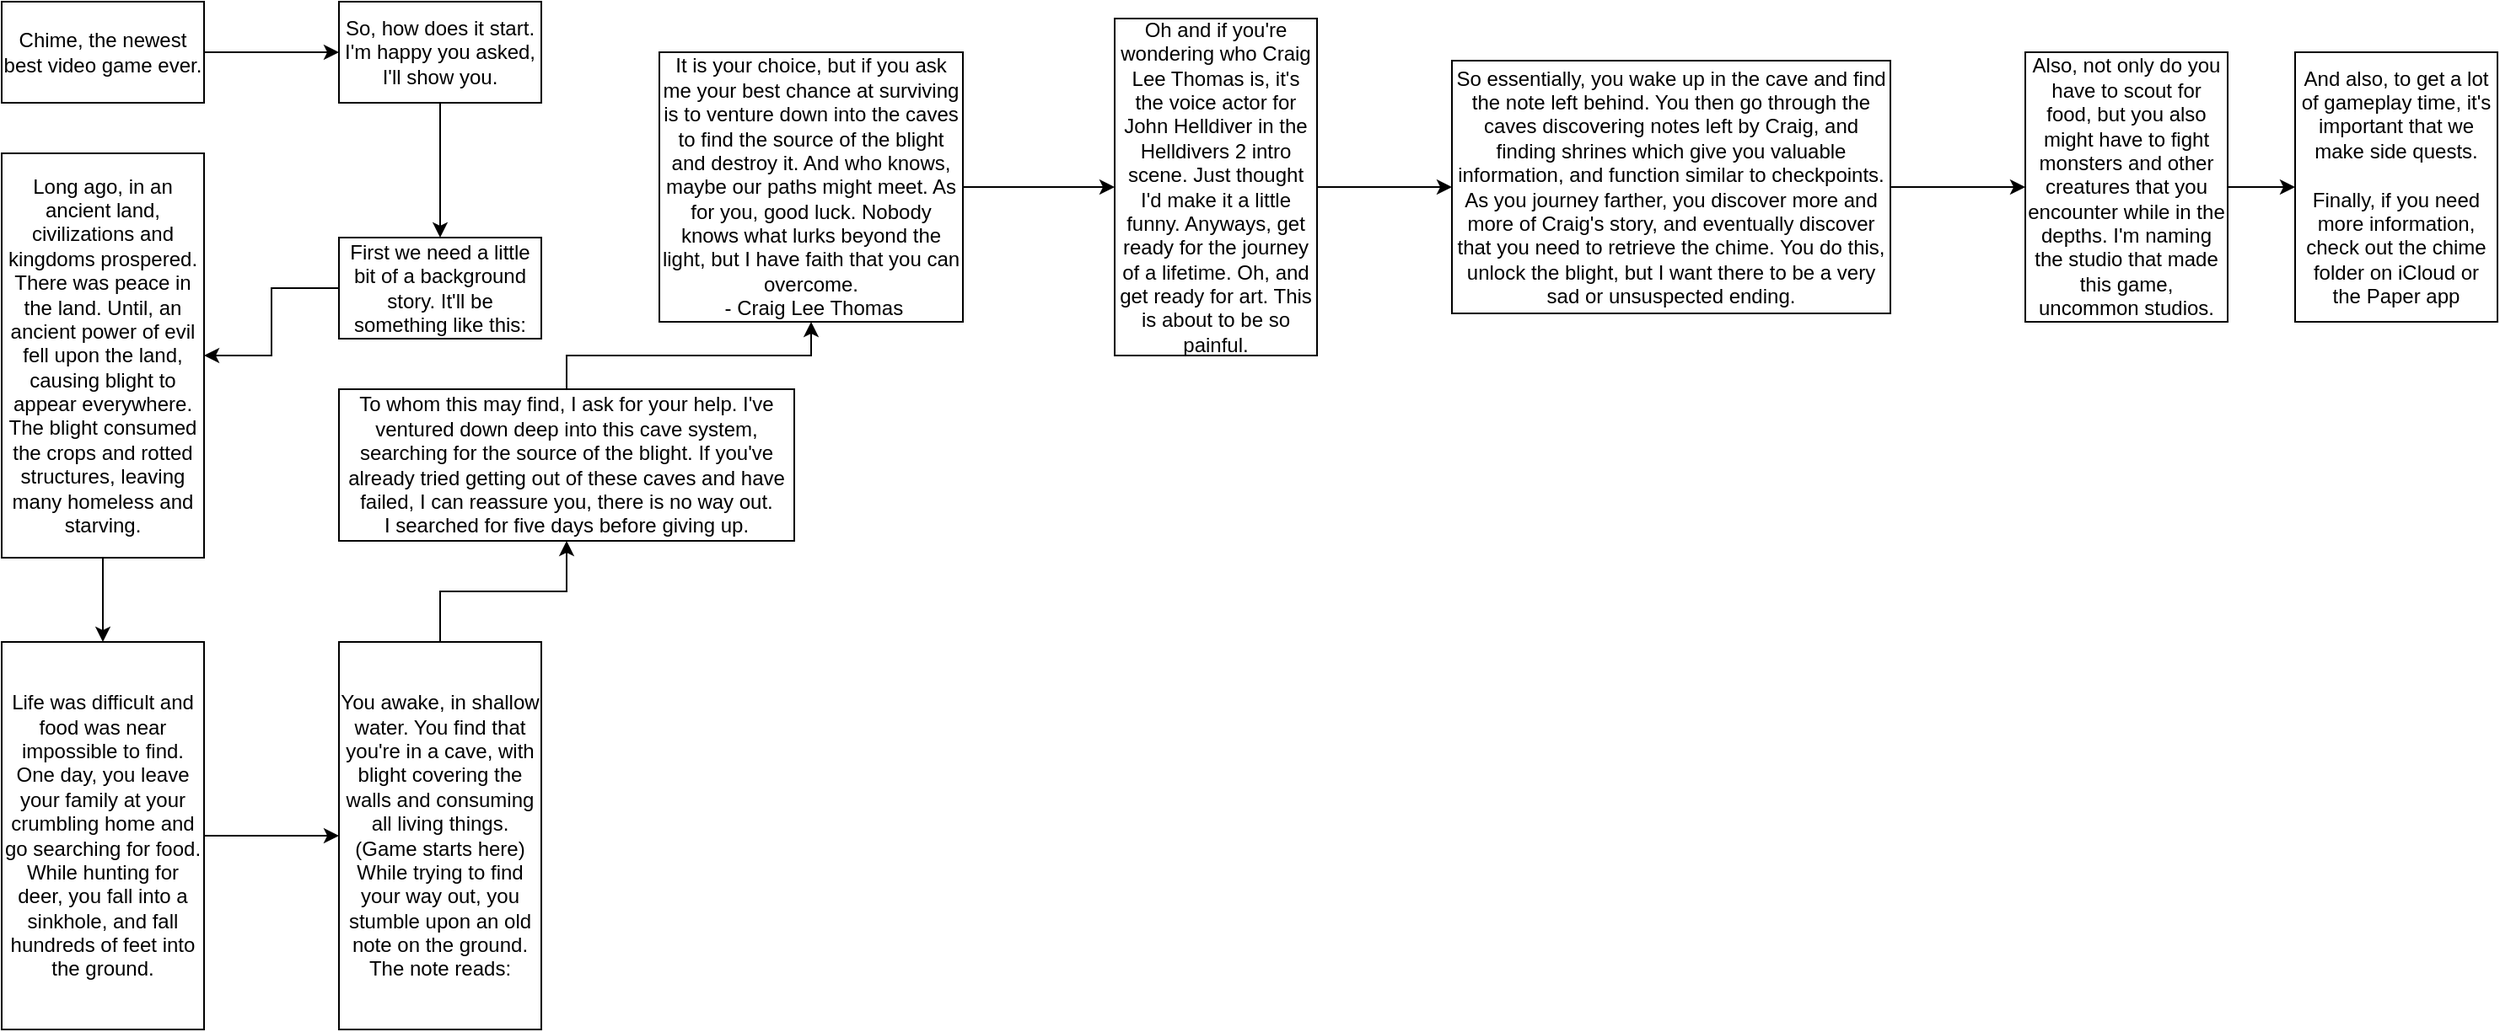 <mxfile version="28.2.8">
  <diagram name="Page-1" id="KiRBWLdKwDQl0hlu07jS">
    <mxGraphModel dx="786" dy="417" grid="1" gridSize="10" guides="1" tooltips="1" connect="1" arrows="1" fold="1" page="1" pageScale="1" pageWidth="3000" pageHeight="3000" math="0" shadow="0">
      <root>
        <mxCell id="0" />
        <mxCell id="1" parent="0" />
        <mxCell id="LeicX2cD45EZayEKqath-3" value="" style="edgeStyle=orthogonalEdgeStyle;rounded=0;orthogonalLoop=1;jettySize=auto;html=1;" parent="1" source="LeicX2cD45EZayEKqath-1" target="LeicX2cD45EZayEKqath-2" edge="1">
          <mxGeometry relative="1" as="geometry" />
        </mxCell>
        <mxCell id="LeicX2cD45EZayEKqath-1" value="Chime, the newest best video game ever." style="rounded=0;whiteSpace=wrap;html=1;" parent="1" vertex="1">
          <mxGeometry x="30" y="20" width="120" height="60" as="geometry" />
        </mxCell>
        <mxCell id="LeicX2cD45EZayEKqath-5" value="" style="edgeStyle=orthogonalEdgeStyle;rounded=0;orthogonalLoop=1;jettySize=auto;html=1;" parent="1" source="LeicX2cD45EZayEKqath-2" target="LeicX2cD45EZayEKqath-4" edge="1">
          <mxGeometry relative="1" as="geometry" />
        </mxCell>
        <mxCell id="LeicX2cD45EZayEKqath-2" value="So, how does it start. I&#39;m happy you asked, I&#39;ll show you." style="whiteSpace=wrap;html=1;rounded=0;" parent="1" vertex="1">
          <mxGeometry x="230" y="20" width="120" height="60" as="geometry" />
        </mxCell>
        <mxCell id="LeicX2cD45EZayEKqath-7" value="" style="edgeStyle=orthogonalEdgeStyle;rounded=0;orthogonalLoop=1;jettySize=auto;html=1;" parent="1" source="LeicX2cD45EZayEKqath-4" target="LeicX2cD45EZayEKqath-6" edge="1">
          <mxGeometry relative="1" as="geometry" />
        </mxCell>
        <mxCell id="LeicX2cD45EZayEKqath-4" value="First we need a little bit of a background story. It&#39;ll be something like this:" style="whiteSpace=wrap;html=1;rounded=0;" parent="1" vertex="1">
          <mxGeometry x="230" y="160" width="120" height="60" as="geometry" />
        </mxCell>
        <mxCell id="LeicX2cD45EZayEKqath-9" value="" style="edgeStyle=orthogonalEdgeStyle;rounded=0;orthogonalLoop=1;jettySize=auto;html=1;" parent="1" source="LeicX2cD45EZayEKqath-6" target="LeicX2cD45EZayEKqath-8" edge="1">
          <mxGeometry relative="1" as="geometry" />
        </mxCell>
        <mxCell id="LeicX2cD45EZayEKqath-6" value="Long ago, in an ancient land, civilizations and kingdoms prospered.&lt;div&gt;There was peace in the land. Until, an ancient power of evil fell upon the land, causing blight to appear everywhere. The blight consumed the crops and rotted structures, leaving many homeless and starving.&lt;/div&gt;" style="whiteSpace=wrap;html=1;rounded=0;" parent="1" vertex="1">
          <mxGeometry x="30" y="110" width="120" height="240" as="geometry" />
        </mxCell>
        <mxCell id="LeicX2cD45EZayEKqath-11" value="" style="edgeStyle=orthogonalEdgeStyle;rounded=0;orthogonalLoop=1;jettySize=auto;html=1;" parent="1" source="LeicX2cD45EZayEKqath-8" target="LeicX2cD45EZayEKqath-10" edge="1">
          <mxGeometry relative="1" as="geometry" />
        </mxCell>
        <mxCell id="LeicX2cD45EZayEKqath-8" value="Life was difficult and food was near impossible to find. One day, you leave your family at your crumbling home and go searching for food.&lt;div&gt;While hunting for deer, you fall into a sinkhole, and fall hundreds of feet into the ground.&lt;/div&gt;" style="whiteSpace=wrap;html=1;rounded=0;" parent="1" vertex="1">
          <mxGeometry x="30" y="400" width="120" height="230" as="geometry" />
        </mxCell>
        <mxCell id="LeicX2cD45EZayEKqath-13" value="" style="edgeStyle=orthogonalEdgeStyle;rounded=0;orthogonalLoop=1;jettySize=auto;html=1;" parent="1" source="LeicX2cD45EZayEKqath-10" target="LeicX2cD45EZayEKqath-12" edge="1">
          <mxGeometry relative="1" as="geometry" />
        </mxCell>
        <mxCell id="LeicX2cD45EZayEKqath-10" value="You awake, in shallow water. You find that you&#39;re in a cave, with blight covering the walls and consuming all living things. (Game starts here) While trying to find your way out, you stumble upon an old note on the ground. The note reads:" style="whiteSpace=wrap;html=1;rounded=0;" parent="1" vertex="1">
          <mxGeometry x="230" y="400" width="120" height="230" as="geometry" />
        </mxCell>
        <mxCell id="LeicX2cD45EZayEKqath-16" value="" style="edgeStyle=orthogonalEdgeStyle;rounded=0;orthogonalLoop=1;jettySize=auto;html=1;" parent="1" source="LeicX2cD45EZayEKqath-12" target="LeicX2cD45EZayEKqath-15" edge="1">
          <mxGeometry relative="1" as="geometry" />
        </mxCell>
        <mxCell id="LeicX2cD45EZayEKqath-12" value="&lt;div&gt;To whom this may find, I ask for your help. I&#39;ve ventured down deep into this cave system, searching for the source of the blight. If you&#39;ve already tried getting out of these caves and have failed, I can reassure you, there is no way out.&lt;/div&gt;&lt;div&gt;I searched for five days before giving up.&lt;/div&gt;" style="whiteSpace=wrap;html=1;rounded=0;" parent="1" vertex="1">
          <mxGeometry x="230" y="250" width="270" height="90" as="geometry" />
        </mxCell>
        <mxCell id="LeicX2cD45EZayEKqath-18" value="" style="edgeStyle=orthogonalEdgeStyle;rounded=0;orthogonalLoop=1;jettySize=auto;html=1;" parent="1" source="LeicX2cD45EZayEKqath-15" target="LeicX2cD45EZayEKqath-17" edge="1">
          <mxGeometry relative="1" as="geometry" />
        </mxCell>
        <mxCell id="LeicX2cD45EZayEKqath-15" value="It is your choice, but if you ask me your best chance at surviving is to venture down into the caves to find the source of the blight and destroy it. And who knows, maybe our paths might meet. As for you, good luck. Nobody knows what lurks beyond the light, but I have faith that you can overcome.&lt;div&gt;&amp;nbsp;- Craig Lee Thomas&lt;/div&gt;" style="whiteSpace=wrap;html=1;rounded=0;" parent="1" vertex="1">
          <mxGeometry x="420" y="50" width="180" height="160" as="geometry" />
        </mxCell>
        <mxCell id="1wYPcUTcYn6zx2gRJm-w-2" value="" style="edgeStyle=orthogonalEdgeStyle;rounded=0;orthogonalLoop=1;jettySize=auto;html=1;" parent="1" source="LeicX2cD45EZayEKqath-17" target="1wYPcUTcYn6zx2gRJm-w-1" edge="1">
          <mxGeometry relative="1" as="geometry" />
        </mxCell>
        <mxCell id="LeicX2cD45EZayEKqath-17" value="Oh and if you&#39;re wondering who Craig Lee Thomas is, it&#39;s the voice actor for John Helldiver in the Helldivers 2 intro scene. Just thought I&#39;d make it a little funny. Anyways, get ready for the journey of a lifetime. Oh, and get ready for art. This is about to be so painful." style="whiteSpace=wrap;html=1;rounded=0;" parent="1" vertex="1">
          <mxGeometry x="690" y="30" width="120" height="200" as="geometry" />
        </mxCell>
        <mxCell id="1wYPcUTcYn6zx2gRJm-w-4" value="" style="edgeStyle=orthogonalEdgeStyle;rounded=0;orthogonalLoop=1;jettySize=auto;html=1;" parent="1" source="1wYPcUTcYn6zx2gRJm-w-1" target="1wYPcUTcYn6zx2gRJm-w-3" edge="1">
          <mxGeometry relative="1" as="geometry" />
        </mxCell>
        <mxCell id="1wYPcUTcYn6zx2gRJm-w-1" value="So essentially, you wake up in the cave and find the note left behind. You then go through the caves discovering notes left by Craig, and finding shrines which give you valuable information, and function similar to checkpoints. As you journey farther, you discover more and more of Craig&#39;s story, and eventually discover that you need to retrieve the chime. You do this, unlock the blight, but I want there to be a very sad or unsuspected ending." style="whiteSpace=wrap;html=1;rounded=0;" parent="1" vertex="1">
          <mxGeometry x="890" y="55" width="260" height="150" as="geometry" />
        </mxCell>
        <mxCell id="fSI3svkAlForpk4qqhjv-2" value="" style="edgeStyle=orthogonalEdgeStyle;rounded=0;orthogonalLoop=1;jettySize=auto;html=1;" parent="1" source="1wYPcUTcYn6zx2gRJm-w-3" target="fSI3svkAlForpk4qqhjv-1" edge="1">
          <mxGeometry relative="1" as="geometry" />
        </mxCell>
        <mxCell id="1wYPcUTcYn6zx2gRJm-w-3" value="Also, not only do you have to scout for food, but you also might have to fight monsters and other creatures that you encounter while in the depths. I&#39;m naming the studio that made this game, uncommon studios." style="whiteSpace=wrap;html=1;rounded=0;" parent="1" vertex="1">
          <mxGeometry x="1230" y="50" width="120" height="160" as="geometry" />
        </mxCell>
        <mxCell id="fSI3svkAlForpk4qqhjv-1" value="And also, to get a lot of gameplay time, it&#39;s important that we make side quests.&lt;div&gt;&lt;br&gt;&lt;/div&gt;&lt;div&gt;Finally, if you need more information, check out the chime folder on iCloud or the Paper app&lt;/div&gt;" style="whiteSpace=wrap;html=1;rounded=0;" parent="1" vertex="1">
          <mxGeometry x="1390" y="50" width="120" height="160" as="geometry" />
        </mxCell>
      </root>
    </mxGraphModel>
  </diagram>
</mxfile>

